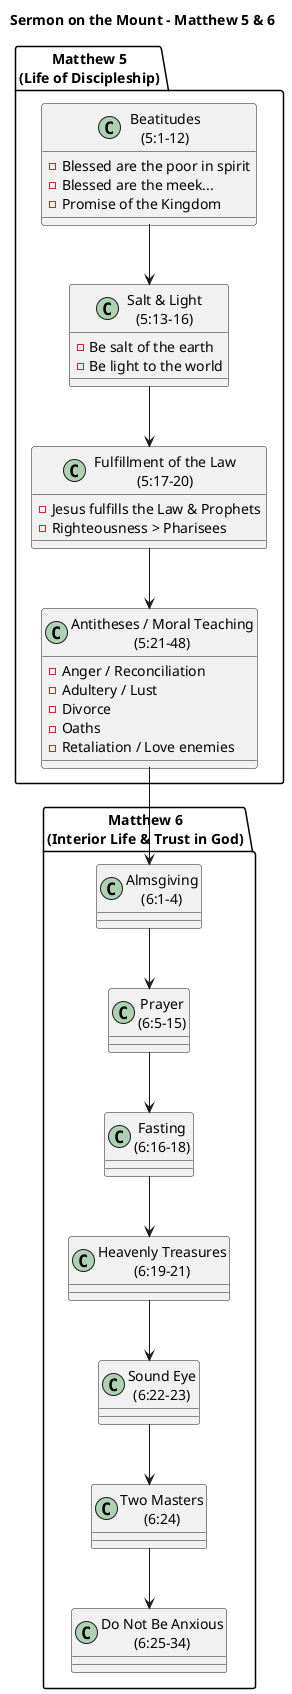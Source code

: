 @startuml
title Sermon on the Mount - Matthew 5 & 6

package "Matthew 5\n(Life of Discipleship)" {
  
  class "Beatitudes\n(5:1-12)" as Beatitudes {
    - Blessed are the poor in spirit
    - Blessed are the meek...
    - Promise of the Kingdom
  }

  class "Salt & Light\n(5:13-16)" as SaltLight {
    - Be salt of the earth
    - Be light to the world
  }

  class "Fulfillment of the Law\n(5:17-20)" as Law {
    - Jesus fulfills the Law & Prophets
    - Righteousness > Pharisees
  }

  class "Antitheses / Moral Teaching\n(5:21-48)" as Antitheses {
    - Anger / Reconciliation
    - Adultery / Lust
    - Divorce
    - Oaths
    - Retaliation / Love enemies
  }
}

package "Matthew 6\n(Interior Life & Trust in God)" {

  class "Almsgiving\n(6:1-4)" as Almsgiving
  class "Prayer\n(6:5-15)" as Prayer
  class "Fasting\n(6:16-18)" as Fasting
  class "Heavenly Treasures\n(6:19-21)" as Treasures
  class "Sound Eye\n(6:22-23)" as Eye
  class "Two Masters\n(6:24)" as Masters
  class "Do Not Be Anxious\n(6:25-34)" as Anxiety

  Almsgiving --> Prayer
  Prayer --> Fasting
  Fasting --> Treasures
  Treasures --> Eye
  Eye --> Masters
  Masters --> Anxiety
}

' Flow from Matthew 5 to 6
Beatitudes --> SaltLight
SaltLight --> Law
Law --> Antitheses
Antitheses --> Almsgiving

@enduml


@startuml
title Matthew 6 - Structure of Teachings

package "Matthew 6" {
  
  class "Almsgiving\n(6:1-4)" as Almsgiving {
    - Secret giving
    - God rewards in secret
  }

  class "Prayer\n(6:5-15)" as Prayer {
    - Avoid hypocrisy
    - Pray in secret
    - Lord's Prayer
    - Forgive to be forgiven
  }

  class "Fasting\n(6:16-18)" as Fasting {
    - Avoid gloomy face
    - Anoint head & wash face
    - Reward from the Father
  }

  class "Heavenly Treasures\n(6:19-21)" as Treasures {
    - Store treasures in heaven
    - Heart follows treasure
  }

  class "Sound Eye\n(6:22-23)" as Eye {
    - Eye = Lamp of body
    - Light vs darkness
  }

  class "Two Masters\n(6:24)" as Masters {
    - Cannot serve God & mammon
  }

  class "Do Not Be Anxious\n(6:25-34)" as Anxiety {
    - Trust in God
    - Birds & lilies example
    - Seek first the Kingdom
  }

  ' Connections to show flow of teaching
  Almsgiving --> Prayer
  Prayer --> Fasting
  Fasting --> Treasures
  Treasures --> Eye
  Eye --> Masters
  Masters --> Anxiety
}

@enduml
